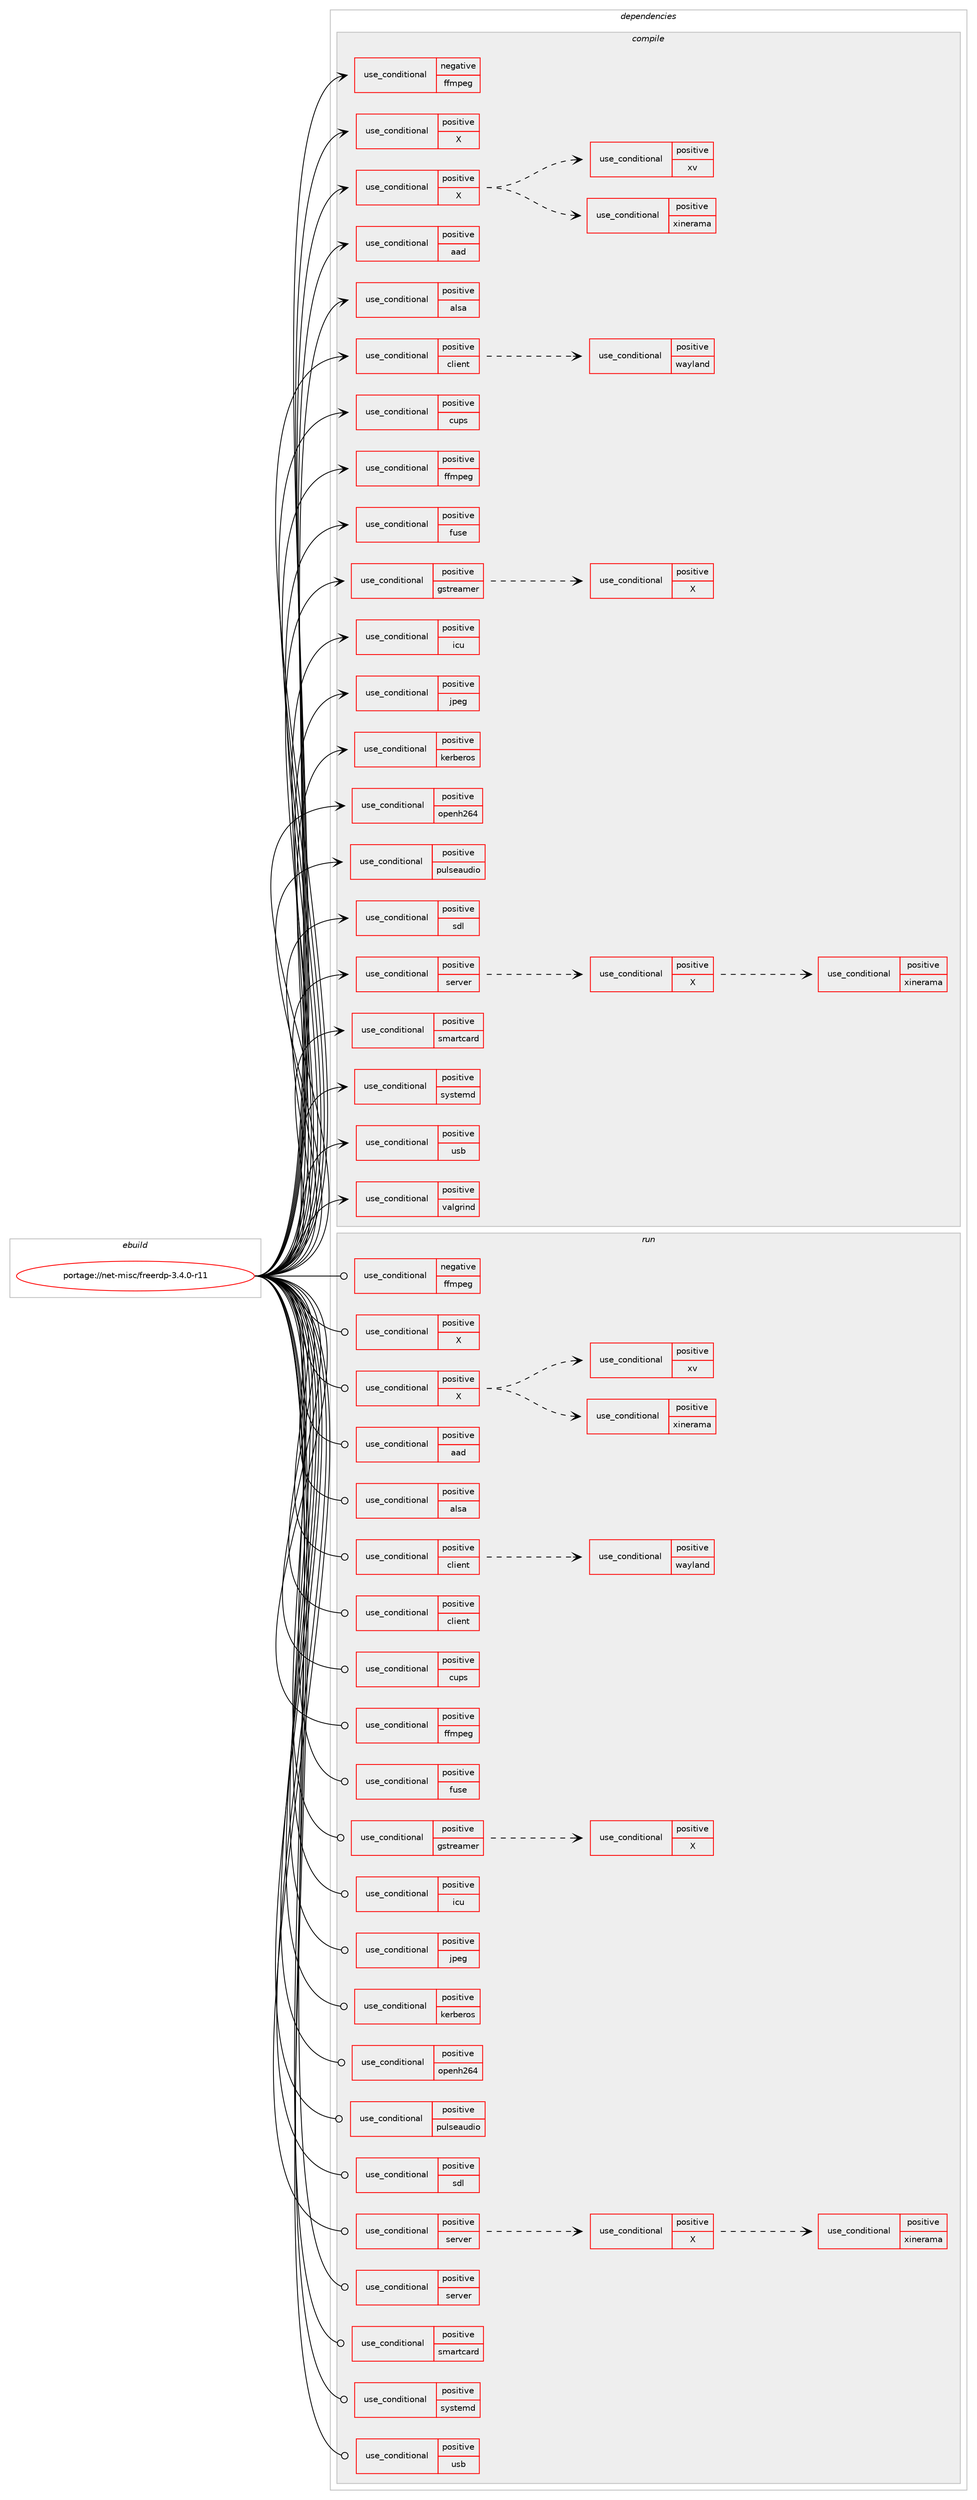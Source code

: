 digraph prolog {

# *************
# Graph options
# *************

newrank=true;
concentrate=true;
compound=true;
graph [rankdir=LR,fontname=Helvetica,fontsize=10,ranksep=1.5];#, ranksep=2.5, nodesep=0.2];
edge  [arrowhead=vee];
node  [fontname=Helvetica,fontsize=10];

# **********
# The ebuild
# **********

subgraph cluster_leftcol {
color=gray;
rank=same;
label=<<i>ebuild</i>>;
id [label="portage://net-misc/freerdp-3.4.0-r11", color=red, width=4, href="../net-misc/freerdp-3.4.0-r11.svg"];
}

# ****************
# The dependencies
# ****************

subgraph cluster_midcol {
color=gray;
label=<<i>dependencies</i>>;
subgraph cluster_compile {
fillcolor="#eeeeee";
style=filled;
label=<<i>compile</i>>;
subgraph cond94765 {
dependency187987 [label=<<TABLE BORDER="0" CELLBORDER="1" CELLSPACING="0" CELLPADDING="4"><TR><TD ROWSPAN="3" CELLPADDING="10">use_conditional</TD></TR><TR><TD>negative</TD></TR><TR><TD>ffmpeg</TD></TR></TABLE>>, shape=none, color=red];
# *** BEGIN UNKNOWN DEPENDENCY TYPE (TODO) ***
# dependency187987 -> package_dependency(portage://net-misc/freerdp-3.4.0-r11,install,no,x11-libs,cairo,none,[,,],[slot(0),equal],[])
# *** END UNKNOWN DEPENDENCY TYPE (TODO) ***

}
id:e -> dependency187987:w [weight=20,style="solid",arrowhead="vee"];
subgraph cond94766 {
dependency187988 [label=<<TABLE BORDER="0" CELLBORDER="1" CELLSPACING="0" CELLPADDING="4"><TR><TD ROWSPAN="3" CELLPADDING="10">use_conditional</TD></TR><TR><TD>positive</TD></TR><TR><TD>X</TD></TR></TABLE>>, shape=none, color=red];
# *** BEGIN UNKNOWN DEPENDENCY TYPE (TODO) ***
# dependency187988 -> package_dependency(portage://net-misc/freerdp-3.4.0-r11,install,no,x11-libs,libX11,none,[,,],[],[])
# *** END UNKNOWN DEPENDENCY TYPE (TODO) ***

# *** BEGIN UNKNOWN DEPENDENCY TYPE (TODO) ***
# dependency187988 -> package_dependency(portage://net-misc/freerdp-3.4.0-r11,install,no,x11-libs,libxkbfile,none,[,,],[],[])
# *** END UNKNOWN DEPENDENCY TYPE (TODO) ***

}
id:e -> dependency187988:w [weight=20,style="solid",arrowhead="vee"];
subgraph cond94767 {
dependency187989 [label=<<TABLE BORDER="0" CELLBORDER="1" CELLSPACING="0" CELLPADDING="4"><TR><TD ROWSPAN="3" CELLPADDING="10">use_conditional</TD></TR><TR><TD>positive</TD></TR><TR><TD>X</TD></TR></TABLE>>, shape=none, color=red];
# *** BEGIN UNKNOWN DEPENDENCY TYPE (TODO) ***
# dependency187989 -> package_dependency(portage://net-misc/freerdp-3.4.0-r11,install,no,x11-libs,libXcursor,none,[,,],[],[])
# *** END UNKNOWN DEPENDENCY TYPE (TODO) ***

# *** BEGIN UNKNOWN DEPENDENCY TYPE (TODO) ***
# dependency187989 -> package_dependency(portage://net-misc/freerdp-3.4.0-r11,install,no,x11-libs,libXext,none,[,,],[],[])
# *** END UNKNOWN DEPENDENCY TYPE (TODO) ***

# *** BEGIN UNKNOWN DEPENDENCY TYPE (TODO) ***
# dependency187989 -> package_dependency(portage://net-misc/freerdp-3.4.0-r11,install,no,x11-libs,libXi,none,[,,],[],[])
# *** END UNKNOWN DEPENDENCY TYPE (TODO) ***

# *** BEGIN UNKNOWN DEPENDENCY TYPE (TODO) ***
# dependency187989 -> package_dependency(portage://net-misc/freerdp-3.4.0-r11,install,no,x11-libs,libXrender,none,[,,],[],[])
# *** END UNKNOWN DEPENDENCY TYPE (TODO) ***

subgraph cond94768 {
dependency187990 [label=<<TABLE BORDER="0" CELLBORDER="1" CELLSPACING="0" CELLPADDING="4"><TR><TD ROWSPAN="3" CELLPADDING="10">use_conditional</TD></TR><TR><TD>positive</TD></TR><TR><TD>xinerama</TD></TR></TABLE>>, shape=none, color=red];
# *** BEGIN UNKNOWN DEPENDENCY TYPE (TODO) ***
# dependency187990 -> package_dependency(portage://net-misc/freerdp-3.4.0-r11,install,no,x11-libs,libXinerama,none,[,,],[],[])
# *** END UNKNOWN DEPENDENCY TYPE (TODO) ***

}
dependency187989:e -> dependency187990:w [weight=20,style="dashed",arrowhead="vee"];
subgraph cond94769 {
dependency187991 [label=<<TABLE BORDER="0" CELLBORDER="1" CELLSPACING="0" CELLPADDING="4"><TR><TD ROWSPAN="3" CELLPADDING="10">use_conditional</TD></TR><TR><TD>positive</TD></TR><TR><TD>xv</TD></TR></TABLE>>, shape=none, color=red];
# *** BEGIN UNKNOWN DEPENDENCY TYPE (TODO) ***
# dependency187991 -> package_dependency(portage://net-misc/freerdp-3.4.0-r11,install,no,x11-libs,libXv,none,[,,],[],[])
# *** END UNKNOWN DEPENDENCY TYPE (TODO) ***

}
dependency187989:e -> dependency187991:w [weight=20,style="dashed",arrowhead="vee"];
}
id:e -> dependency187989:w [weight=20,style="solid",arrowhead="vee"];
subgraph cond94770 {
dependency187992 [label=<<TABLE BORDER="0" CELLBORDER="1" CELLSPACING="0" CELLPADDING="4"><TR><TD ROWSPAN="3" CELLPADDING="10">use_conditional</TD></TR><TR><TD>positive</TD></TR><TR><TD>aad</TD></TR></TABLE>>, shape=none, color=red];
# *** BEGIN UNKNOWN DEPENDENCY TYPE (TODO) ***
# dependency187992 -> package_dependency(portage://net-misc/freerdp-3.4.0-r11,install,no,dev-libs,cJSON,none,[,,],[],[])
# *** END UNKNOWN DEPENDENCY TYPE (TODO) ***

}
id:e -> dependency187992:w [weight=20,style="solid",arrowhead="vee"];
subgraph cond94771 {
dependency187993 [label=<<TABLE BORDER="0" CELLBORDER="1" CELLSPACING="0" CELLPADDING="4"><TR><TD ROWSPAN="3" CELLPADDING="10">use_conditional</TD></TR><TR><TD>positive</TD></TR><TR><TD>alsa</TD></TR></TABLE>>, shape=none, color=red];
# *** BEGIN UNKNOWN DEPENDENCY TYPE (TODO) ***
# dependency187993 -> package_dependency(portage://net-misc/freerdp-3.4.0-r11,install,no,media-libs,alsa-lib,none,[,,],[],[])
# *** END UNKNOWN DEPENDENCY TYPE (TODO) ***

}
id:e -> dependency187993:w [weight=20,style="solid",arrowhead="vee"];
subgraph cond94772 {
dependency187994 [label=<<TABLE BORDER="0" CELLBORDER="1" CELLSPACING="0" CELLPADDING="4"><TR><TD ROWSPAN="3" CELLPADDING="10">use_conditional</TD></TR><TR><TD>positive</TD></TR><TR><TD>client</TD></TR></TABLE>>, shape=none, color=red];
subgraph cond94773 {
dependency187995 [label=<<TABLE BORDER="0" CELLBORDER="1" CELLSPACING="0" CELLPADDING="4"><TR><TD ROWSPAN="3" CELLPADDING="10">use_conditional</TD></TR><TR><TD>positive</TD></TR><TR><TD>wayland</TD></TR></TABLE>>, shape=none, color=red];
# *** BEGIN UNKNOWN DEPENDENCY TYPE (TODO) ***
# dependency187995 -> package_dependency(portage://net-misc/freerdp-3.4.0-r11,install,no,dev-libs,wayland,none,[,,],[],[])
# *** END UNKNOWN DEPENDENCY TYPE (TODO) ***

# *** BEGIN UNKNOWN DEPENDENCY TYPE (TODO) ***
# dependency187995 -> package_dependency(portage://net-misc/freerdp-3.4.0-r11,install,no,x11-libs,libxkbcommon,none,[,,],[],[])
# *** END UNKNOWN DEPENDENCY TYPE (TODO) ***

}
dependency187994:e -> dependency187995:w [weight=20,style="dashed",arrowhead="vee"];
}
id:e -> dependency187994:w [weight=20,style="solid",arrowhead="vee"];
subgraph cond94774 {
dependency187996 [label=<<TABLE BORDER="0" CELLBORDER="1" CELLSPACING="0" CELLPADDING="4"><TR><TD ROWSPAN="3" CELLPADDING="10">use_conditional</TD></TR><TR><TD>positive</TD></TR><TR><TD>cups</TD></TR></TABLE>>, shape=none, color=red];
# *** BEGIN UNKNOWN DEPENDENCY TYPE (TODO) ***
# dependency187996 -> package_dependency(portage://net-misc/freerdp-3.4.0-r11,install,no,net-print,cups,none,[,,],[],[])
# *** END UNKNOWN DEPENDENCY TYPE (TODO) ***

}
id:e -> dependency187996:w [weight=20,style="solid",arrowhead="vee"];
subgraph cond94775 {
dependency187997 [label=<<TABLE BORDER="0" CELLBORDER="1" CELLSPACING="0" CELLPADDING="4"><TR><TD ROWSPAN="3" CELLPADDING="10">use_conditional</TD></TR><TR><TD>positive</TD></TR><TR><TD>ffmpeg</TD></TR></TABLE>>, shape=none, color=red];
# *** BEGIN UNKNOWN DEPENDENCY TYPE (TODO) ***
# dependency187997 -> package_dependency(portage://net-misc/freerdp-3.4.0-r11,install,no,media-video,ffmpeg,none,[,,],[slot(0),equal],[])
# *** END UNKNOWN DEPENDENCY TYPE (TODO) ***

}
id:e -> dependency187997:w [weight=20,style="solid",arrowhead="vee"];
subgraph cond94776 {
dependency187998 [label=<<TABLE BORDER="0" CELLBORDER="1" CELLSPACING="0" CELLPADDING="4"><TR><TD ROWSPAN="3" CELLPADDING="10">use_conditional</TD></TR><TR><TD>positive</TD></TR><TR><TD>fuse</TD></TR></TABLE>>, shape=none, color=red];
# *** BEGIN UNKNOWN DEPENDENCY TYPE (TODO) ***
# dependency187998 -> package_dependency(portage://net-misc/freerdp-3.4.0-r11,install,no,sys-fs,fuse,none,[,,],[slot(3)],[])
# *** END UNKNOWN DEPENDENCY TYPE (TODO) ***

}
id:e -> dependency187998:w [weight=20,style="solid",arrowhead="vee"];
subgraph cond94777 {
dependency187999 [label=<<TABLE BORDER="0" CELLBORDER="1" CELLSPACING="0" CELLPADDING="4"><TR><TD ROWSPAN="3" CELLPADDING="10">use_conditional</TD></TR><TR><TD>positive</TD></TR><TR><TD>gstreamer</TD></TR></TABLE>>, shape=none, color=red];
# *** BEGIN UNKNOWN DEPENDENCY TYPE (TODO) ***
# dependency187999 -> package_dependency(portage://net-misc/freerdp-3.4.0-r11,install,no,media-libs,gstreamer,none,[,,],[slot(1.0)],[])
# *** END UNKNOWN DEPENDENCY TYPE (TODO) ***

# *** BEGIN UNKNOWN DEPENDENCY TYPE (TODO) ***
# dependency187999 -> package_dependency(portage://net-misc/freerdp-3.4.0-r11,install,no,media-libs,gst-plugins-base,none,[,,],[slot(1.0)],[])
# *** END UNKNOWN DEPENDENCY TYPE (TODO) ***

subgraph cond94778 {
dependency188000 [label=<<TABLE BORDER="0" CELLBORDER="1" CELLSPACING="0" CELLPADDING="4"><TR><TD ROWSPAN="3" CELLPADDING="10">use_conditional</TD></TR><TR><TD>positive</TD></TR><TR><TD>X</TD></TR></TABLE>>, shape=none, color=red];
# *** BEGIN UNKNOWN DEPENDENCY TYPE (TODO) ***
# dependency188000 -> package_dependency(portage://net-misc/freerdp-3.4.0-r11,install,no,x11-libs,libXrandr,none,[,,],[],[])
# *** END UNKNOWN DEPENDENCY TYPE (TODO) ***

}
dependency187999:e -> dependency188000:w [weight=20,style="dashed",arrowhead="vee"];
}
id:e -> dependency187999:w [weight=20,style="solid",arrowhead="vee"];
subgraph cond94779 {
dependency188001 [label=<<TABLE BORDER="0" CELLBORDER="1" CELLSPACING="0" CELLPADDING="4"><TR><TD ROWSPAN="3" CELLPADDING="10">use_conditional</TD></TR><TR><TD>positive</TD></TR><TR><TD>icu</TD></TR></TABLE>>, shape=none, color=red];
# *** BEGIN UNKNOWN DEPENDENCY TYPE (TODO) ***
# dependency188001 -> package_dependency(portage://net-misc/freerdp-3.4.0-r11,install,no,dev-libs,icu,none,[,,],[slot(0),equal],[])
# *** END UNKNOWN DEPENDENCY TYPE (TODO) ***

}
id:e -> dependency188001:w [weight=20,style="solid",arrowhead="vee"];
subgraph cond94780 {
dependency188002 [label=<<TABLE BORDER="0" CELLBORDER="1" CELLSPACING="0" CELLPADDING="4"><TR><TD ROWSPAN="3" CELLPADDING="10">use_conditional</TD></TR><TR><TD>positive</TD></TR><TR><TD>jpeg</TD></TR></TABLE>>, shape=none, color=red];
# *** BEGIN UNKNOWN DEPENDENCY TYPE (TODO) ***
# dependency188002 -> package_dependency(portage://net-misc/freerdp-3.4.0-r11,install,no,media-libs,libjpeg-turbo,none,[,,],[slot(0),equal],[])
# *** END UNKNOWN DEPENDENCY TYPE (TODO) ***

}
id:e -> dependency188002:w [weight=20,style="solid",arrowhead="vee"];
subgraph cond94781 {
dependency188003 [label=<<TABLE BORDER="0" CELLBORDER="1" CELLSPACING="0" CELLPADDING="4"><TR><TD ROWSPAN="3" CELLPADDING="10">use_conditional</TD></TR><TR><TD>positive</TD></TR><TR><TD>kerberos</TD></TR></TABLE>>, shape=none, color=red];
# *** BEGIN UNKNOWN DEPENDENCY TYPE (TODO) ***
# dependency188003 -> package_dependency(portage://net-misc/freerdp-3.4.0-r11,install,no,virtual,krb5,none,[,,],[],[])
# *** END UNKNOWN DEPENDENCY TYPE (TODO) ***

}
id:e -> dependency188003:w [weight=20,style="solid",arrowhead="vee"];
subgraph cond94782 {
dependency188004 [label=<<TABLE BORDER="0" CELLBORDER="1" CELLSPACING="0" CELLPADDING="4"><TR><TD ROWSPAN="3" CELLPADDING="10">use_conditional</TD></TR><TR><TD>positive</TD></TR><TR><TD>openh264</TD></TR></TABLE>>, shape=none, color=red];
# *** BEGIN UNKNOWN DEPENDENCY TYPE (TODO) ***
# dependency188004 -> package_dependency(portage://net-misc/freerdp-3.4.0-r11,install,no,media-libs,openh264,none,[,,],[slot(0),equal],[])
# *** END UNKNOWN DEPENDENCY TYPE (TODO) ***

}
id:e -> dependency188004:w [weight=20,style="solid",arrowhead="vee"];
subgraph cond94783 {
dependency188005 [label=<<TABLE BORDER="0" CELLBORDER="1" CELLSPACING="0" CELLPADDING="4"><TR><TD ROWSPAN="3" CELLPADDING="10">use_conditional</TD></TR><TR><TD>positive</TD></TR><TR><TD>pulseaudio</TD></TR></TABLE>>, shape=none, color=red];
# *** BEGIN UNKNOWN DEPENDENCY TYPE (TODO) ***
# dependency188005 -> package_dependency(portage://net-misc/freerdp-3.4.0-r11,install,no,media-libs,libpulse,none,[,,],[],[])
# *** END UNKNOWN DEPENDENCY TYPE (TODO) ***

}
id:e -> dependency188005:w [weight=20,style="solid",arrowhead="vee"];
subgraph cond94784 {
dependency188006 [label=<<TABLE BORDER="0" CELLBORDER="1" CELLSPACING="0" CELLPADDING="4"><TR><TD ROWSPAN="3" CELLPADDING="10">use_conditional</TD></TR><TR><TD>positive</TD></TR><TR><TD>sdl</TD></TR></TABLE>>, shape=none, color=red];
# *** BEGIN UNKNOWN DEPENDENCY TYPE (TODO) ***
# dependency188006 -> package_dependency(portage://net-misc/freerdp-3.4.0-r11,install,no,media-libs,libsdl2,none,[,,],[],[use(enable(haptic),positive),use(enable(joystick),positive),use(enable(sound),positive),use(enable(video),positive)])
# *** END UNKNOWN DEPENDENCY TYPE (TODO) ***

# *** BEGIN UNKNOWN DEPENDENCY TYPE (TODO) ***
# dependency188006 -> package_dependency(portage://net-misc/freerdp-3.4.0-r11,install,no,media-libs,sdl2-ttf,none,[,,],[],[])
# *** END UNKNOWN DEPENDENCY TYPE (TODO) ***

}
id:e -> dependency188006:w [weight=20,style="solid",arrowhead="vee"];
subgraph cond94785 {
dependency188007 [label=<<TABLE BORDER="0" CELLBORDER="1" CELLSPACING="0" CELLPADDING="4"><TR><TD ROWSPAN="3" CELLPADDING="10">use_conditional</TD></TR><TR><TD>positive</TD></TR><TR><TD>server</TD></TR></TABLE>>, shape=none, color=red];
subgraph cond94786 {
dependency188008 [label=<<TABLE BORDER="0" CELLBORDER="1" CELLSPACING="0" CELLPADDING="4"><TR><TD ROWSPAN="3" CELLPADDING="10">use_conditional</TD></TR><TR><TD>positive</TD></TR><TR><TD>X</TD></TR></TABLE>>, shape=none, color=red];
# *** BEGIN UNKNOWN DEPENDENCY TYPE (TODO) ***
# dependency188008 -> package_dependency(portage://net-misc/freerdp-3.4.0-r11,install,no,x11-libs,libXcursor,none,[,,],[],[])
# *** END UNKNOWN DEPENDENCY TYPE (TODO) ***

# *** BEGIN UNKNOWN DEPENDENCY TYPE (TODO) ***
# dependency188008 -> package_dependency(portage://net-misc/freerdp-3.4.0-r11,install,no,x11-libs,libXdamage,none,[,,],[],[])
# *** END UNKNOWN DEPENDENCY TYPE (TODO) ***

# *** BEGIN UNKNOWN DEPENDENCY TYPE (TODO) ***
# dependency188008 -> package_dependency(portage://net-misc/freerdp-3.4.0-r11,install,no,x11-libs,libXext,none,[,,],[],[])
# *** END UNKNOWN DEPENDENCY TYPE (TODO) ***

# *** BEGIN UNKNOWN DEPENDENCY TYPE (TODO) ***
# dependency188008 -> package_dependency(portage://net-misc/freerdp-3.4.0-r11,install,no,x11-libs,libXfixes,none,[,,],[],[])
# *** END UNKNOWN DEPENDENCY TYPE (TODO) ***

# *** BEGIN UNKNOWN DEPENDENCY TYPE (TODO) ***
# dependency188008 -> package_dependency(portage://net-misc/freerdp-3.4.0-r11,install,no,x11-libs,libXrandr,none,[,,],[],[])
# *** END UNKNOWN DEPENDENCY TYPE (TODO) ***

# *** BEGIN UNKNOWN DEPENDENCY TYPE (TODO) ***
# dependency188008 -> package_dependency(portage://net-misc/freerdp-3.4.0-r11,install,no,x11-libs,libXtst,none,[,,],[],[])
# *** END UNKNOWN DEPENDENCY TYPE (TODO) ***

subgraph cond94787 {
dependency188009 [label=<<TABLE BORDER="0" CELLBORDER="1" CELLSPACING="0" CELLPADDING="4"><TR><TD ROWSPAN="3" CELLPADDING="10">use_conditional</TD></TR><TR><TD>positive</TD></TR><TR><TD>xinerama</TD></TR></TABLE>>, shape=none, color=red];
# *** BEGIN UNKNOWN DEPENDENCY TYPE (TODO) ***
# dependency188009 -> package_dependency(portage://net-misc/freerdp-3.4.0-r11,install,no,x11-libs,libXinerama,none,[,,],[],[])
# *** END UNKNOWN DEPENDENCY TYPE (TODO) ***

}
dependency188008:e -> dependency188009:w [weight=20,style="dashed",arrowhead="vee"];
}
dependency188007:e -> dependency188008:w [weight=20,style="dashed",arrowhead="vee"];
}
id:e -> dependency188007:w [weight=20,style="solid",arrowhead="vee"];
subgraph cond94788 {
dependency188010 [label=<<TABLE BORDER="0" CELLBORDER="1" CELLSPACING="0" CELLPADDING="4"><TR><TD ROWSPAN="3" CELLPADDING="10">use_conditional</TD></TR><TR><TD>positive</TD></TR><TR><TD>smartcard</TD></TR></TABLE>>, shape=none, color=red];
# *** BEGIN UNKNOWN DEPENDENCY TYPE (TODO) ***
# dependency188010 -> package_dependency(portage://net-misc/freerdp-3.4.0-r11,install,no,dev-libs,pkcs11-helper,none,[,,],[],[])
# *** END UNKNOWN DEPENDENCY TYPE (TODO) ***

# *** BEGIN UNKNOWN DEPENDENCY TYPE (TODO) ***
# dependency188010 -> package_dependency(portage://net-misc/freerdp-3.4.0-r11,install,no,sys-apps,pcsc-lite,none,[,,],[],[])
# *** END UNKNOWN DEPENDENCY TYPE (TODO) ***

}
id:e -> dependency188010:w [weight=20,style="solid",arrowhead="vee"];
subgraph cond94789 {
dependency188011 [label=<<TABLE BORDER="0" CELLBORDER="1" CELLSPACING="0" CELLPADDING="4"><TR><TD ROWSPAN="3" CELLPADDING="10">use_conditional</TD></TR><TR><TD>positive</TD></TR><TR><TD>systemd</TD></TR></TABLE>>, shape=none, color=red];
# *** BEGIN UNKNOWN DEPENDENCY TYPE (TODO) ***
# dependency188011 -> package_dependency(portage://net-misc/freerdp-3.4.0-r11,install,no,sys-apps,systemd,none,[,,],[slot(0),equal],[])
# *** END UNKNOWN DEPENDENCY TYPE (TODO) ***

}
id:e -> dependency188011:w [weight=20,style="solid",arrowhead="vee"];
subgraph cond94790 {
dependency188012 [label=<<TABLE BORDER="0" CELLBORDER="1" CELLSPACING="0" CELLPADDING="4"><TR><TD ROWSPAN="3" CELLPADDING="10">use_conditional</TD></TR><TR><TD>positive</TD></TR><TR><TD>usb</TD></TR></TABLE>>, shape=none, color=red];
# *** BEGIN UNKNOWN DEPENDENCY TYPE (TODO) ***
# dependency188012 -> package_dependency(portage://net-misc/freerdp-3.4.0-r11,install,no,virtual,libudev,none,[,,],[slot(0),equal],[])
# *** END UNKNOWN DEPENDENCY TYPE (TODO) ***

# *** BEGIN UNKNOWN DEPENDENCY TYPE (TODO) ***
# dependency188012 -> package_dependency(portage://net-misc/freerdp-3.4.0-r11,install,no,sys-apps,util-linux,none,[,,],[slot(0),equal],[])
# *** END UNKNOWN DEPENDENCY TYPE (TODO) ***

# *** BEGIN UNKNOWN DEPENDENCY TYPE (TODO) ***
# dependency188012 -> package_dependency(portage://net-misc/freerdp-3.4.0-r11,install,no,dev-libs,dbus-glib,none,[,,],[slot(0),equal],[])
# *** END UNKNOWN DEPENDENCY TYPE (TODO) ***

# *** BEGIN UNKNOWN DEPENDENCY TYPE (TODO) ***
# dependency188012 -> package_dependency(portage://net-misc/freerdp-3.4.0-r11,install,no,virtual,libusb,none,[,,],[slot(1),equal],[])
# *** END UNKNOWN DEPENDENCY TYPE (TODO) ***

}
id:e -> dependency188012:w [weight=20,style="solid",arrowhead="vee"];
subgraph cond94791 {
dependency188013 [label=<<TABLE BORDER="0" CELLBORDER="1" CELLSPACING="0" CELLPADDING="4"><TR><TD ROWSPAN="3" CELLPADDING="10">use_conditional</TD></TR><TR><TD>positive</TD></TR><TR><TD>valgrind</TD></TR></TABLE>>, shape=none, color=red];
# *** BEGIN UNKNOWN DEPENDENCY TYPE (TODO) ***
# dependency188013 -> package_dependency(portage://net-misc/freerdp-3.4.0-r11,install,no,dev-debug,valgrind,none,[,,],[],[])
# *** END UNKNOWN DEPENDENCY TYPE (TODO) ***

}
id:e -> dependency188013:w [weight=20,style="solid",arrowhead="vee"];
# *** BEGIN UNKNOWN DEPENDENCY TYPE (TODO) ***
# id -> package_dependency(portage://net-misc/freerdp-3.4.0-r11,install,no,dev-libs,openssl,none,[,,],[slot(0),equal],[])
# *** END UNKNOWN DEPENDENCY TYPE (TODO) ***

# *** BEGIN UNKNOWN DEPENDENCY TYPE (TODO) ***
# id -> package_dependency(portage://net-misc/freerdp-3.4.0-r11,install,no,sys-libs,zlib,none,[,,],[slot(0)],[])
# *** END UNKNOWN DEPENDENCY TYPE (TODO) ***

}
subgraph cluster_compileandrun {
fillcolor="#eeeeee";
style=filled;
label=<<i>compile and run</i>>;
}
subgraph cluster_run {
fillcolor="#eeeeee";
style=filled;
label=<<i>run</i>>;
subgraph cond94792 {
dependency188014 [label=<<TABLE BORDER="0" CELLBORDER="1" CELLSPACING="0" CELLPADDING="4"><TR><TD ROWSPAN="3" CELLPADDING="10">use_conditional</TD></TR><TR><TD>negative</TD></TR><TR><TD>ffmpeg</TD></TR></TABLE>>, shape=none, color=red];
# *** BEGIN UNKNOWN DEPENDENCY TYPE (TODO) ***
# dependency188014 -> package_dependency(portage://net-misc/freerdp-3.4.0-r11,run,no,x11-libs,cairo,none,[,,],[slot(0),equal],[])
# *** END UNKNOWN DEPENDENCY TYPE (TODO) ***

}
id:e -> dependency188014:w [weight=20,style="solid",arrowhead="odot"];
subgraph cond94793 {
dependency188015 [label=<<TABLE BORDER="0" CELLBORDER="1" CELLSPACING="0" CELLPADDING="4"><TR><TD ROWSPAN="3" CELLPADDING="10">use_conditional</TD></TR><TR><TD>positive</TD></TR><TR><TD>X</TD></TR></TABLE>>, shape=none, color=red];
# *** BEGIN UNKNOWN DEPENDENCY TYPE (TODO) ***
# dependency188015 -> package_dependency(portage://net-misc/freerdp-3.4.0-r11,run,no,x11-libs,libX11,none,[,,],[],[])
# *** END UNKNOWN DEPENDENCY TYPE (TODO) ***

# *** BEGIN UNKNOWN DEPENDENCY TYPE (TODO) ***
# dependency188015 -> package_dependency(portage://net-misc/freerdp-3.4.0-r11,run,no,x11-libs,libxkbfile,none,[,,],[],[])
# *** END UNKNOWN DEPENDENCY TYPE (TODO) ***

}
id:e -> dependency188015:w [weight=20,style="solid",arrowhead="odot"];
subgraph cond94794 {
dependency188016 [label=<<TABLE BORDER="0" CELLBORDER="1" CELLSPACING="0" CELLPADDING="4"><TR><TD ROWSPAN="3" CELLPADDING="10">use_conditional</TD></TR><TR><TD>positive</TD></TR><TR><TD>X</TD></TR></TABLE>>, shape=none, color=red];
# *** BEGIN UNKNOWN DEPENDENCY TYPE (TODO) ***
# dependency188016 -> package_dependency(portage://net-misc/freerdp-3.4.0-r11,run,no,x11-libs,libXcursor,none,[,,],[],[])
# *** END UNKNOWN DEPENDENCY TYPE (TODO) ***

# *** BEGIN UNKNOWN DEPENDENCY TYPE (TODO) ***
# dependency188016 -> package_dependency(portage://net-misc/freerdp-3.4.0-r11,run,no,x11-libs,libXext,none,[,,],[],[])
# *** END UNKNOWN DEPENDENCY TYPE (TODO) ***

# *** BEGIN UNKNOWN DEPENDENCY TYPE (TODO) ***
# dependency188016 -> package_dependency(portage://net-misc/freerdp-3.4.0-r11,run,no,x11-libs,libXi,none,[,,],[],[])
# *** END UNKNOWN DEPENDENCY TYPE (TODO) ***

# *** BEGIN UNKNOWN DEPENDENCY TYPE (TODO) ***
# dependency188016 -> package_dependency(portage://net-misc/freerdp-3.4.0-r11,run,no,x11-libs,libXrender,none,[,,],[],[])
# *** END UNKNOWN DEPENDENCY TYPE (TODO) ***

subgraph cond94795 {
dependency188017 [label=<<TABLE BORDER="0" CELLBORDER="1" CELLSPACING="0" CELLPADDING="4"><TR><TD ROWSPAN="3" CELLPADDING="10">use_conditional</TD></TR><TR><TD>positive</TD></TR><TR><TD>xinerama</TD></TR></TABLE>>, shape=none, color=red];
# *** BEGIN UNKNOWN DEPENDENCY TYPE (TODO) ***
# dependency188017 -> package_dependency(portage://net-misc/freerdp-3.4.0-r11,run,no,x11-libs,libXinerama,none,[,,],[],[])
# *** END UNKNOWN DEPENDENCY TYPE (TODO) ***

}
dependency188016:e -> dependency188017:w [weight=20,style="dashed",arrowhead="vee"];
subgraph cond94796 {
dependency188018 [label=<<TABLE BORDER="0" CELLBORDER="1" CELLSPACING="0" CELLPADDING="4"><TR><TD ROWSPAN="3" CELLPADDING="10">use_conditional</TD></TR><TR><TD>positive</TD></TR><TR><TD>xv</TD></TR></TABLE>>, shape=none, color=red];
# *** BEGIN UNKNOWN DEPENDENCY TYPE (TODO) ***
# dependency188018 -> package_dependency(portage://net-misc/freerdp-3.4.0-r11,run,no,x11-libs,libXv,none,[,,],[],[])
# *** END UNKNOWN DEPENDENCY TYPE (TODO) ***

}
dependency188016:e -> dependency188018:w [weight=20,style="dashed",arrowhead="vee"];
}
id:e -> dependency188016:w [weight=20,style="solid",arrowhead="odot"];
subgraph cond94797 {
dependency188019 [label=<<TABLE BORDER="0" CELLBORDER="1" CELLSPACING="0" CELLPADDING="4"><TR><TD ROWSPAN="3" CELLPADDING="10">use_conditional</TD></TR><TR><TD>positive</TD></TR><TR><TD>aad</TD></TR></TABLE>>, shape=none, color=red];
# *** BEGIN UNKNOWN DEPENDENCY TYPE (TODO) ***
# dependency188019 -> package_dependency(portage://net-misc/freerdp-3.4.0-r11,run,no,dev-libs,cJSON,none,[,,],[],[])
# *** END UNKNOWN DEPENDENCY TYPE (TODO) ***

}
id:e -> dependency188019:w [weight=20,style="solid",arrowhead="odot"];
subgraph cond94798 {
dependency188020 [label=<<TABLE BORDER="0" CELLBORDER="1" CELLSPACING="0" CELLPADDING="4"><TR><TD ROWSPAN="3" CELLPADDING="10">use_conditional</TD></TR><TR><TD>positive</TD></TR><TR><TD>alsa</TD></TR></TABLE>>, shape=none, color=red];
# *** BEGIN UNKNOWN DEPENDENCY TYPE (TODO) ***
# dependency188020 -> package_dependency(portage://net-misc/freerdp-3.4.0-r11,run,no,media-libs,alsa-lib,none,[,,],[],[])
# *** END UNKNOWN DEPENDENCY TYPE (TODO) ***

}
id:e -> dependency188020:w [weight=20,style="solid",arrowhead="odot"];
subgraph cond94799 {
dependency188021 [label=<<TABLE BORDER="0" CELLBORDER="1" CELLSPACING="0" CELLPADDING="4"><TR><TD ROWSPAN="3" CELLPADDING="10">use_conditional</TD></TR><TR><TD>positive</TD></TR><TR><TD>client</TD></TR></TABLE>>, shape=none, color=red];
subgraph cond94800 {
dependency188022 [label=<<TABLE BORDER="0" CELLBORDER="1" CELLSPACING="0" CELLPADDING="4"><TR><TD ROWSPAN="3" CELLPADDING="10">use_conditional</TD></TR><TR><TD>positive</TD></TR><TR><TD>wayland</TD></TR></TABLE>>, shape=none, color=red];
# *** BEGIN UNKNOWN DEPENDENCY TYPE (TODO) ***
# dependency188022 -> package_dependency(portage://net-misc/freerdp-3.4.0-r11,run,no,dev-libs,wayland,none,[,,],[],[])
# *** END UNKNOWN DEPENDENCY TYPE (TODO) ***

# *** BEGIN UNKNOWN DEPENDENCY TYPE (TODO) ***
# dependency188022 -> package_dependency(portage://net-misc/freerdp-3.4.0-r11,run,no,x11-libs,libxkbcommon,none,[,,],[],[])
# *** END UNKNOWN DEPENDENCY TYPE (TODO) ***

}
dependency188021:e -> dependency188022:w [weight=20,style="dashed",arrowhead="vee"];
}
id:e -> dependency188021:w [weight=20,style="solid",arrowhead="odot"];
subgraph cond94801 {
dependency188023 [label=<<TABLE BORDER="0" CELLBORDER="1" CELLSPACING="0" CELLPADDING="4"><TR><TD ROWSPAN="3" CELLPADDING="10">use_conditional</TD></TR><TR><TD>positive</TD></TR><TR><TD>client</TD></TR></TABLE>>, shape=none, color=red];
# *** BEGIN UNKNOWN DEPENDENCY TYPE (TODO) ***
# dependency188023 -> package_dependency(portage://net-misc/freerdp-3.4.0-r11,run,weak,net-misc,freerdp,none,[,,],[slot(2)],[use(enable(client),none)])
# *** END UNKNOWN DEPENDENCY TYPE (TODO) ***

}
id:e -> dependency188023:w [weight=20,style="solid",arrowhead="odot"];
subgraph cond94802 {
dependency188024 [label=<<TABLE BORDER="0" CELLBORDER="1" CELLSPACING="0" CELLPADDING="4"><TR><TD ROWSPAN="3" CELLPADDING="10">use_conditional</TD></TR><TR><TD>positive</TD></TR><TR><TD>cups</TD></TR></TABLE>>, shape=none, color=red];
# *** BEGIN UNKNOWN DEPENDENCY TYPE (TODO) ***
# dependency188024 -> package_dependency(portage://net-misc/freerdp-3.4.0-r11,run,no,net-print,cups,none,[,,],[],[])
# *** END UNKNOWN DEPENDENCY TYPE (TODO) ***

}
id:e -> dependency188024:w [weight=20,style="solid",arrowhead="odot"];
subgraph cond94803 {
dependency188025 [label=<<TABLE BORDER="0" CELLBORDER="1" CELLSPACING="0" CELLPADDING="4"><TR><TD ROWSPAN="3" CELLPADDING="10">use_conditional</TD></TR><TR><TD>positive</TD></TR><TR><TD>ffmpeg</TD></TR></TABLE>>, shape=none, color=red];
# *** BEGIN UNKNOWN DEPENDENCY TYPE (TODO) ***
# dependency188025 -> package_dependency(portage://net-misc/freerdp-3.4.0-r11,run,no,media-video,ffmpeg,none,[,,],[slot(0),equal],[])
# *** END UNKNOWN DEPENDENCY TYPE (TODO) ***

}
id:e -> dependency188025:w [weight=20,style="solid",arrowhead="odot"];
subgraph cond94804 {
dependency188026 [label=<<TABLE BORDER="0" CELLBORDER="1" CELLSPACING="0" CELLPADDING="4"><TR><TD ROWSPAN="3" CELLPADDING="10">use_conditional</TD></TR><TR><TD>positive</TD></TR><TR><TD>fuse</TD></TR></TABLE>>, shape=none, color=red];
# *** BEGIN UNKNOWN DEPENDENCY TYPE (TODO) ***
# dependency188026 -> package_dependency(portage://net-misc/freerdp-3.4.0-r11,run,no,sys-fs,fuse,none,[,,],[slot(3)],[])
# *** END UNKNOWN DEPENDENCY TYPE (TODO) ***

}
id:e -> dependency188026:w [weight=20,style="solid",arrowhead="odot"];
subgraph cond94805 {
dependency188027 [label=<<TABLE BORDER="0" CELLBORDER="1" CELLSPACING="0" CELLPADDING="4"><TR><TD ROWSPAN="3" CELLPADDING="10">use_conditional</TD></TR><TR><TD>positive</TD></TR><TR><TD>gstreamer</TD></TR></TABLE>>, shape=none, color=red];
# *** BEGIN UNKNOWN DEPENDENCY TYPE (TODO) ***
# dependency188027 -> package_dependency(portage://net-misc/freerdp-3.4.0-r11,run,no,media-libs,gstreamer,none,[,,],[slot(1.0)],[])
# *** END UNKNOWN DEPENDENCY TYPE (TODO) ***

# *** BEGIN UNKNOWN DEPENDENCY TYPE (TODO) ***
# dependency188027 -> package_dependency(portage://net-misc/freerdp-3.4.0-r11,run,no,media-libs,gst-plugins-base,none,[,,],[slot(1.0)],[])
# *** END UNKNOWN DEPENDENCY TYPE (TODO) ***

subgraph cond94806 {
dependency188028 [label=<<TABLE BORDER="0" CELLBORDER="1" CELLSPACING="0" CELLPADDING="4"><TR><TD ROWSPAN="3" CELLPADDING="10">use_conditional</TD></TR><TR><TD>positive</TD></TR><TR><TD>X</TD></TR></TABLE>>, shape=none, color=red];
# *** BEGIN UNKNOWN DEPENDENCY TYPE (TODO) ***
# dependency188028 -> package_dependency(portage://net-misc/freerdp-3.4.0-r11,run,no,x11-libs,libXrandr,none,[,,],[],[])
# *** END UNKNOWN DEPENDENCY TYPE (TODO) ***

}
dependency188027:e -> dependency188028:w [weight=20,style="dashed",arrowhead="vee"];
}
id:e -> dependency188027:w [weight=20,style="solid",arrowhead="odot"];
subgraph cond94807 {
dependency188029 [label=<<TABLE BORDER="0" CELLBORDER="1" CELLSPACING="0" CELLPADDING="4"><TR><TD ROWSPAN="3" CELLPADDING="10">use_conditional</TD></TR><TR><TD>positive</TD></TR><TR><TD>icu</TD></TR></TABLE>>, shape=none, color=red];
# *** BEGIN UNKNOWN DEPENDENCY TYPE (TODO) ***
# dependency188029 -> package_dependency(portage://net-misc/freerdp-3.4.0-r11,run,no,dev-libs,icu,none,[,,],[slot(0),equal],[])
# *** END UNKNOWN DEPENDENCY TYPE (TODO) ***

}
id:e -> dependency188029:w [weight=20,style="solid",arrowhead="odot"];
subgraph cond94808 {
dependency188030 [label=<<TABLE BORDER="0" CELLBORDER="1" CELLSPACING="0" CELLPADDING="4"><TR><TD ROWSPAN="3" CELLPADDING="10">use_conditional</TD></TR><TR><TD>positive</TD></TR><TR><TD>jpeg</TD></TR></TABLE>>, shape=none, color=red];
# *** BEGIN UNKNOWN DEPENDENCY TYPE (TODO) ***
# dependency188030 -> package_dependency(portage://net-misc/freerdp-3.4.0-r11,run,no,media-libs,libjpeg-turbo,none,[,,],[slot(0),equal],[])
# *** END UNKNOWN DEPENDENCY TYPE (TODO) ***

}
id:e -> dependency188030:w [weight=20,style="solid",arrowhead="odot"];
subgraph cond94809 {
dependency188031 [label=<<TABLE BORDER="0" CELLBORDER="1" CELLSPACING="0" CELLPADDING="4"><TR><TD ROWSPAN="3" CELLPADDING="10">use_conditional</TD></TR><TR><TD>positive</TD></TR><TR><TD>kerberos</TD></TR></TABLE>>, shape=none, color=red];
# *** BEGIN UNKNOWN DEPENDENCY TYPE (TODO) ***
# dependency188031 -> package_dependency(portage://net-misc/freerdp-3.4.0-r11,run,no,virtual,krb5,none,[,,],[],[])
# *** END UNKNOWN DEPENDENCY TYPE (TODO) ***

}
id:e -> dependency188031:w [weight=20,style="solid",arrowhead="odot"];
subgraph cond94810 {
dependency188032 [label=<<TABLE BORDER="0" CELLBORDER="1" CELLSPACING="0" CELLPADDING="4"><TR><TD ROWSPAN="3" CELLPADDING="10">use_conditional</TD></TR><TR><TD>positive</TD></TR><TR><TD>openh264</TD></TR></TABLE>>, shape=none, color=red];
# *** BEGIN UNKNOWN DEPENDENCY TYPE (TODO) ***
# dependency188032 -> package_dependency(portage://net-misc/freerdp-3.4.0-r11,run,no,media-libs,openh264,none,[,,],[slot(0),equal],[])
# *** END UNKNOWN DEPENDENCY TYPE (TODO) ***

}
id:e -> dependency188032:w [weight=20,style="solid",arrowhead="odot"];
subgraph cond94811 {
dependency188033 [label=<<TABLE BORDER="0" CELLBORDER="1" CELLSPACING="0" CELLPADDING="4"><TR><TD ROWSPAN="3" CELLPADDING="10">use_conditional</TD></TR><TR><TD>positive</TD></TR><TR><TD>pulseaudio</TD></TR></TABLE>>, shape=none, color=red];
# *** BEGIN UNKNOWN DEPENDENCY TYPE (TODO) ***
# dependency188033 -> package_dependency(portage://net-misc/freerdp-3.4.0-r11,run,no,media-libs,libpulse,none,[,,],[],[])
# *** END UNKNOWN DEPENDENCY TYPE (TODO) ***

}
id:e -> dependency188033:w [weight=20,style="solid",arrowhead="odot"];
subgraph cond94812 {
dependency188034 [label=<<TABLE BORDER="0" CELLBORDER="1" CELLSPACING="0" CELLPADDING="4"><TR><TD ROWSPAN="3" CELLPADDING="10">use_conditional</TD></TR><TR><TD>positive</TD></TR><TR><TD>sdl</TD></TR></TABLE>>, shape=none, color=red];
# *** BEGIN UNKNOWN DEPENDENCY TYPE (TODO) ***
# dependency188034 -> package_dependency(portage://net-misc/freerdp-3.4.0-r11,run,no,media-libs,libsdl2,none,[,,],[],[use(enable(haptic),positive),use(enable(joystick),positive),use(enable(sound),positive),use(enable(video),positive)])
# *** END UNKNOWN DEPENDENCY TYPE (TODO) ***

# *** BEGIN UNKNOWN DEPENDENCY TYPE (TODO) ***
# dependency188034 -> package_dependency(portage://net-misc/freerdp-3.4.0-r11,run,no,media-libs,sdl2-ttf,none,[,,],[],[])
# *** END UNKNOWN DEPENDENCY TYPE (TODO) ***

}
id:e -> dependency188034:w [weight=20,style="solid",arrowhead="odot"];
subgraph cond94813 {
dependency188035 [label=<<TABLE BORDER="0" CELLBORDER="1" CELLSPACING="0" CELLPADDING="4"><TR><TD ROWSPAN="3" CELLPADDING="10">use_conditional</TD></TR><TR><TD>positive</TD></TR><TR><TD>server</TD></TR></TABLE>>, shape=none, color=red];
subgraph cond94814 {
dependency188036 [label=<<TABLE BORDER="0" CELLBORDER="1" CELLSPACING="0" CELLPADDING="4"><TR><TD ROWSPAN="3" CELLPADDING="10">use_conditional</TD></TR><TR><TD>positive</TD></TR><TR><TD>X</TD></TR></TABLE>>, shape=none, color=red];
# *** BEGIN UNKNOWN DEPENDENCY TYPE (TODO) ***
# dependency188036 -> package_dependency(portage://net-misc/freerdp-3.4.0-r11,run,no,x11-libs,libXcursor,none,[,,],[],[])
# *** END UNKNOWN DEPENDENCY TYPE (TODO) ***

# *** BEGIN UNKNOWN DEPENDENCY TYPE (TODO) ***
# dependency188036 -> package_dependency(portage://net-misc/freerdp-3.4.0-r11,run,no,x11-libs,libXdamage,none,[,,],[],[])
# *** END UNKNOWN DEPENDENCY TYPE (TODO) ***

# *** BEGIN UNKNOWN DEPENDENCY TYPE (TODO) ***
# dependency188036 -> package_dependency(portage://net-misc/freerdp-3.4.0-r11,run,no,x11-libs,libXext,none,[,,],[],[])
# *** END UNKNOWN DEPENDENCY TYPE (TODO) ***

# *** BEGIN UNKNOWN DEPENDENCY TYPE (TODO) ***
# dependency188036 -> package_dependency(portage://net-misc/freerdp-3.4.0-r11,run,no,x11-libs,libXfixes,none,[,,],[],[])
# *** END UNKNOWN DEPENDENCY TYPE (TODO) ***

# *** BEGIN UNKNOWN DEPENDENCY TYPE (TODO) ***
# dependency188036 -> package_dependency(portage://net-misc/freerdp-3.4.0-r11,run,no,x11-libs,libXrandr,none,[,,],[],[])
# *** END UNKNOWN DEPENDENCY TYPE (TODO) ***

# *** BEGIN UNKNOWN DEPENDENCY TYPE (TODO) ***
# dependency188036 -> package_dependency(portage://net-misc/freerdp-3.4.0-r11,run,no,x11-libs,libXtst,none,[,,],[],[])
# *** END UNKNOWN DEPENDENCY TYPE (TODO) ***

subgraph cond94815 {
dependency188037 [label=<<TABLE BORDER="0" CELLBORDER="1" CELLSPACING="0" CELLPADDING="4"><TR><TD ROWSPAN="3" CELLPADDING="10">use_conditional</TD></TR><TR><TD>positive</TD></TR><TR><TD>xinerama</TD></TR></TABLE>>, shape=none, color=red];
# *** BEGIN UNKNOWN DEPENDENCY TYPE (TODO) ***
# dependency188037 -> package_dependency(portage://net-misc/freerdp-3.4.0-r11,run,no,x11-libs,libXinerama,none,[,,],[],[])
# *** END UNKNOWN DEPENDENCY TYPE (TODO) ***

}
dependency188036:e -> dependency188037:w [weight=20,style="dashed",arrowhead="vee"];
}
dependency188035:e -> dependency188036:w [weight=20,style="dashed",arrowhead="vee"];
}
id:e -> dependency188035:w [weight=20,style="solid",arrowhead="odot"];
subgraph cond94816 {
dependency188038 [label=<<TABLE BORDER="0" CELLBORDER="1" CELLSPACING="0" CELLPADDING="4"><TR><TD ROWSPAN="3" CELLPADDING="10">use_conditional</TD></TR><TR><TD>positive</TD></TR><TR><TD>server</TD></TR></TABLE>>, shape=none, color=red];
# *** BEGIN UNKNOWN DEPENDENCY TYPE (TODO) ***
# dependency188038 -> package_dependency(portage://net-misc/freerdp-3.4.0-r11,run,weak,net-misc,freerdp,none,[,,],[slot(2)],[use(enable(server),none)])
# *** END UNKNOWN DEPENDENCY TYPE (TODO) ***

}
id:e -> dependency188038:w [weight=20,style="solid",arrowhead="odot"];
subgraph cond94817 {
dependency188039 [label=<<TABLE BORDER="0" CELLBORDER="1" CELLSPACING="0" CELLPADDING="4"><TR><TD ROWSPAN="3" CELLPADDING="10">use_conditional</TD></TR><TR><TD>positive</TD></TR><TR><TD>smartcard</TD></TR></TABLE>>, shape=none, color=red];
# *** BEGIN UNKNOWN DEPENDENCY TYPE (TODO) ***
# dependency188039 -> package_dependency(portage://net-misc/freerdp-3.4.0-r11,run,no,dev-libs,pkcs11-helper,none,[,,],[],[])
# *** END UNKNOWN DEPENDENCY TYPE (TODO) ***

# *** BEGIN UNKNOWN DEPENDENCY TYPE (TODO) ***
# dependency188039 -> package_dependency(portage://net-misc/freerdp-3.4.0-r11,run,no,sys-apps,pcsc-lite,none,[,,],[],[])
# *** END UNKNOWN DEPENDENCY TYPE (TODO) ***

}
id:e -> dependency188039:w [weight=20,style="solid",arrowhead="odot"];
subgraph cond94818 {
dependency188040 [label=<<TABLE BORDER="0" CELLBORDER="1" CELLSPACING="0" CELLPADDING="4"><TR><TD ROWSPAN="3" CELLPADDING="10">use_conditional</TD></TR><TR><TD>positive</TD></TR><TR><TD>systemd</TD></TR></TABLE>>, shape=none, color=red];
# *** BEGIN UNKNOWN DEPENDENCY TYPE (TODO) ***
# dependency188040 -> package_dependency(portage://net-misc/freerdp-3.4.0-r11,run,no,sys-apps,systemd,none,[,,],[slot(0),equal],[])
# *** END UNKNOWN DEPENDENCY TYPE (TODO) ***

}
id:e -> dependency188040:w [weight=20,style="solid",arrowhead="odot"];
subgraph cond94819 {
dependency188041 [label=<<TABLE BORDER="0" CELLBORDER="1" CELLSPACING="0" CELLPADDING="4"><TR><TD ROWSPAN="3" CELLPADDING="10">use_conditional</TD></TR><TR><TD>positive</TD></TR><TR><TD>usb</TD></TR></TABLE>>, shape=none, color=red];
# *** BEGIN UNKNOWN DEPENDENCY TYPE (TODO) ***
# dependency188041 -> package_dependency(portage://net-misc/freerdp-3.4.0-r11,run,no,virtual,libudev,none,[,,],[slot(0),equal],[])
# *** END UNKNOWN DEPENDENCY TYPE (TODO) ***

# *** BEGIN UNKNOWN DEPENDENCY TYPE (TODO) ***
# dependency188041 -> package_dependency(portage://net-misc/freerdp-3.4.0-r11,run,no,sys-apps,util-linux,none,[,,],[slot(0),equal],[])
# *** END UNKNOWN DEPENDENCY TYPE (TODO) ***

# *** BEGIN UNKNOWN DEPENDENCY TYPE (TODO) ***
# dependency188041 -> package_dependency(portage://net-misc/freerdp-3.4.0-r11,run,no,dev-libs,dbus-glib,none,[,,],[slot(0),equal],[])
# *** END UNKNOWN DEPENDENCY TYPE (TODO) ***

# *** BEGIN UNKNOWN DEPENDENCY TYPE (TODO) ***
# dependency188041 -> package_dependency(portage://net-misc/freerdp-3.4.0-r11,run,no,virtual,libusb,none,[,,],[slot(1),equal],[])
# *** END UNKNOWN DEPENDENCY TYPE (TODO) ***

}
id:e -> dependency188041:w [weight=20,style="solid",arrowhead="odot"];
# *** BEGIN UNKNOWN DEPENDENCY TYPE (TODO) ***
# id -> package_dependency(portage://net-misc/freerdp-3.4.0-r11,run,no,dev-libs,openssl,none,[,,],[slot(0),equal],[])
# *** END UNKNOWN DEPENDENCY TYPE (TODO) ***

# *** BEGIN UNKNOWN DEPENDENCY TYPE (TODO) ***
# id -> package_dependency(portage://net-misc/freerdp-3.4.0-r11,run,no,sys-libs,zlib,none,[,,],[slot(0)],[])
# *** END UNKNOWN DEPENDENCY TYPE (TODO) ***

# *** BEGIN UNKNOWN DEPENDENCY TYPE (TODO) ***
# id -> package_dependency(portage://net-misc/freerdp-3.4.0-r11,run,weak,net-misc,freerdp,none,[,,],[slot(0)],[])
# *** END UNKNOWN DEPENDENCY TYPE (TODO) ***

}
}

# **************
# The candidates
# **************

subgraph cluster_choices {
rank=same;
color=gray;
label=<<i>candidates</i>>;

}

}
